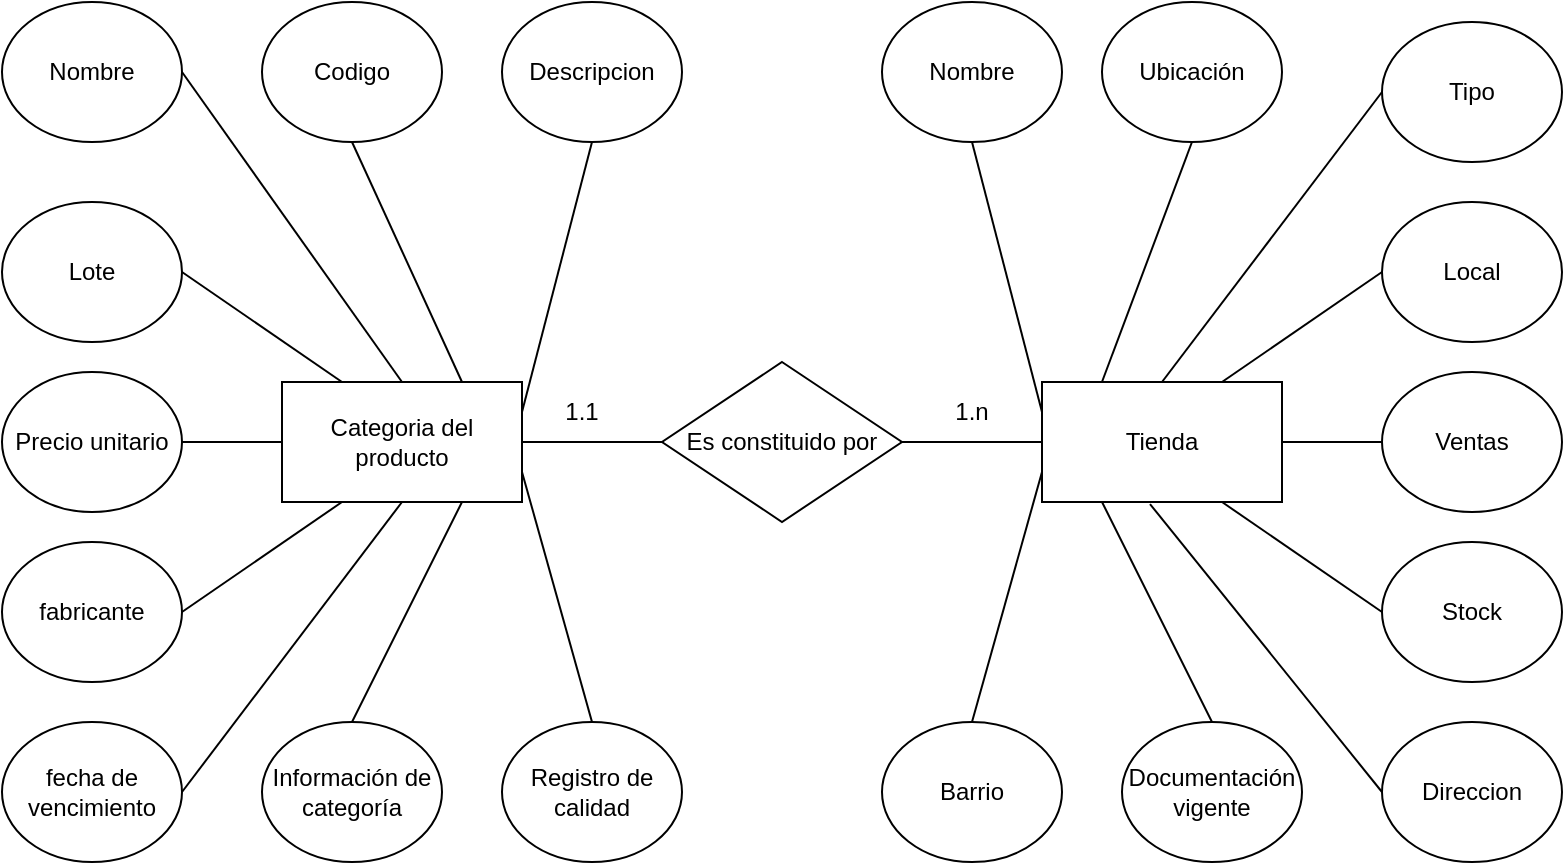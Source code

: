 <mxfile version="15.4.0" type="device"><diagram id="wcydGWsoOwyID7lZwpgv" name="Página-1"><mxGraphModel dx="1186" dy="632" grid="1" gridSize="10" guides="1" tooltips="1" connect="1" arrows="1" fold="1" page="1" pageScale="1" pageWidth="827" pageHeight="1169" math="0" shadow="0"><root><mxCell id="0"/><mxCell id="1" parent="0"/><mxCell id="p3dAvIdrreI5aOx84evi-1" value="Es constituido por" style="rhombus;whiteSpace=wrap;html=1;" vertex="1" parent="1"><mxGeometry x="360" y="280" width="120" height="80" as="geometry"/></mxCell><mxCell id="p3dAvIdrreI5aOx84evi-2" value="Categoria del producto" style="rounded=0;whiteSpace=wrap;html=1;" vertex="1" parent="1"><mxGeometry x="170" y="290" width="120" height="60" as="geometry"/></mxCell><mxCell id="p3dAvIdrreI5aOx84evi-3" value="Tienda" style="rounded=0;whiteSpace=wrap;html=1;" vertex="1" parent="1"><mxGeometry x="550" y="290" width="120" height="60" as="geometry"/></mxCell><mxCell id="p3dAvIdrreI5aOx84evi-4" value="Descripcion" style="ellipse;whiteSpace=wrap;html=1;" vertex="1" parent="1"><mxGeometry x="280" y="100" width="90" height="70" as="geometry"/></mxCell><mxCell id="p3dAvIdrreI5aOx84evi-5" value="fabricante" style="ellipse;whiteSpace=wrap;html=1;" vertex="1" parent="1"><mxGeometry x="30" y="370" width="90" height="70" as="geometry"/></mxCell><mxCell id="p3dAvIdrreI5aOx84evi-6" value="fecha de vencimiento" style="ellipse;whiteSpace=wrap;html=1;" vertex="1" parent="1"><mxGeometry x="30" y="460" width="90" height="70" as="geometry"/></mxCell><mxCell id="p3dAvIdrreI5aOx84evi-7" value="Información de categoría" style="ellipse;whiteSpace=wrap;html=1;" vertex="1" parent="1"><mxGeometry x="160" y="460" width="90" height="70" as="geometry"/></mxCell><mxCell id="p3dAvIdrreI5aOx84evi-8" value="Nombre" style="ellipse;whiteSpace=wrap;html=1;" vertex="1" parent="1"><mxGeometry x="30" y="100" width="90" height="70" as="geometry"/></mxCell><mxCell id="p3dAvIdrreI5aOx84evi-9" value="Codigo" style="ellipse;whiteSpace=wrap;html=1;" vertex="1" parent="1"><mxGeometry x="160" y="100" width="90" height="70" as="geometry"/></mxCell><mxCell id="p3dAvIdrreI5aOx84evi-10" value="Precio unitario" style="ellipse;whiteSpace=wrap;html=1;" vertex="1" parent="1"><mxGeometry x="30" y="285" width="90" height="70" as="geometry"/></mxCell><mxCell id="p3dAvIdrreI5aOx84evi-11" value="Registro de calidad" style="ellipse;whiteSpace=wrap;html=1;" vertex="1" parent="1"><mxGeometry x="280" y="460" width="90" height="70" as="geometry"/></mxCell><mxCell id="p3dAvIdrreI5aOx84evi-12" value="Lote" style="ellipse;whiteSpace=wrap;html=1;" vertex="1" parent="1"><mxGeometry x="30" y="200" width="90" height="70" as="geometry"/></mxCell><mxCell id="p3dAvIdrreI5aOx84evi-13" value="Nombre" style="ellipse;whiteSpace=wrap;html=1;" vertex="1" parent="1"><mxGeometry x="470" y="100" width="90" height="70" as="geometry"/></mxCell><mxCell id="p3dAvIdrreI5aOx84evi-14" value="Ubicación" style="ellipse;whiteSpace=wrap;html=1;" vertex="1" parent="1"><mxGeometry x="580" y="100" width="90" height="70" as="geometry"/></mxCell><mxCell id="p3dAvIdrreI5aOx84evi-15" value="Tipo" style="ellipse;whiteSpace=wrap;html=1;" vertex="1" parent="1"><mxGeometry x="720" y="110" width="90" height="70" as="geometry"/></mxCell><mxCell id="p3dAvIdrreI5aOx84evi-16" value="Local" style="ellipse;whiteSpace=wrap;html=1;" vertex="1" parent="1"><mxGeometry x="720" y="200" width="90" height="70" as="geometry"/></mxCell><mxCell id="p3dAvIdrreI5aOx84evi-17" value="Ventas" style="ellipse;whiteSpace=wrap;html=1;" vertex="1" parent="1"><mxGeometry x="720" y="285" width="90" height="70" as="geometry"/></mxCell><mxCell id="p3dAvIdrreI5aOx84evi-18" value="Barrio" style="ellipse;whiteSpace=wrap;html=1;" vertex="1" parent="1"><mxGeometry x="470" y="460" width="90" height="70" as="geometry"/></mxCell><mxCell id="p3dAvIdrreI5aOx84evi-19" value="Documentación vigente" style="ellipse;whiteSpace=wrap;html=1;" vertex="1" parent="1"><mxGeometry x="590" y="460" width="90" height="70" as="geometry"/></mxCell><mxCell id="p3dAvIdrreI5aOx84evi-20" value="Stock" style="ellipse;whiteSpace=wrap;html=1;" vertex="1" parent="1"><mxGeometry x="720" y="370" width="90" height="70" as="geometry"/></mxCell><mxCell id="p3dAvIdrreI5aOx84evi-21" value="Direccion" style="ellipse;whiteSpace=wrap;html=1;" vertex="1" parent="1"><mxGeometry x="720" y="460" width="90" height="70" as="geometry"/></mxCell><mxCell id="p3dAvIdrreI5aOx84evi-24" value="" style="endArrow=none;html=1;rounded=0;edgeStyle=elbowEdgeStyle;exitX=1;exitY=0.5;exitDx=0;exitDy=0;entryX=0;entryY=0.5;entryDx=0;entryDy=0;" edge="1" parent="1" source="p3dAvIdrreI5aOx84evi-1" target="p3dAvIdrreI5aOx84evi-3"><mxGeometry width="50" height="50" relative="1" as="geometry"><mxPoint x="640" y="320" as="sourcePoint"/><mxPoint x="530" y="320" as="targetPoint"/></mxGeometry></mxCell><mxCell id="p3dAvIdrreI5aOx84evi-25" value="1.n" style="text;html=1;strokeColor=none;fillColor=none;align=center;verticalAlign=middle;whiteSpace=wrap;rounded=0;" vertex="1" parent="1"><mxGeometry x="485" y="290" width="60" height="30" as="geometry"/></mxCell><mxCell id="p3dAvIdrreI5aOx84evi-26" value="" style="endArrow=none;html=1;rounded=0;edgeStyle=elbowEdgeStyle;exitX=1;exitY=0.5;exitDx=0;exitDy=0;" edge="1" parent="1" source="p3dAvIdrreI5aOx84evi-2"><mxGeometry width="50" height="50" relative="1" as="geometry"><mxPoint x="640" y="320" as="sourcePoint"/><mxPoint x="360" y="320" as="targetPoint"/></mxGeometry></mxCell><mxCell id="p3dAvIdrreI5aOx84evi-27" value="1.1" style="text;html=1;strokeColor=none;fillColor=none;align=center;verticalAlign=middle;whiteSpace=wrap;rounded=0;" vertex="1" parent="1"><mxGeometry x="290" y="290" width="60" height="30" as="geometry"/></mxCell><mxCell id="p3dAvIdrreI5aOx84evi-28" value="" style="endArrow=none;html=1;rounded=0;exitX=0;exitY=0.5;exitDx=0;exitDy=0;entryX=0.5;entryY=1;entryDx=0;entryDy=0;" edge="1" parent="1" source="p3dAvIdrreI5aOx84evi-27" target="p3dAvIdrreI5aOx84evi-4"><mxGeometry width="50" height="50" relative="1" as="geometry"><mxPoint x="290" y="260" as="sourcePoint"/><mxPoint x="340" y="200" as="targetPoint"/></mxGeometry></mxCell><mxCell id="p3dAvIdrreI5aOx84evi-30" value="" style="endArrow=none;html=1;rounded=0;exitX=0.75;exitY=0;exitDx=0;exitDy=0;entryX=0.5;entryY=1;entryDx=0;entryDy=0;" edge="1" parent="1" source="p3dAvIdrreI5aOx84evi-2" target="p3dAvIdrreI5aOx84evi-9"><mxGeometry width="50" height="50" relative="1" as="geometry"><mxPoint x="180" y="230" as="sourcePoint"/><mxPoint x="200" y="190" as="targetPoint"/></mxGeometry></mxCell><mxCell id="p3dAvIdrreI5aOx84evi-32" value="" style="endArrow=none;html=1;rounded=0;entryX=1;entryY=0.5;entryDx=0;entryDy=0;exitX=0.5;exitY=0;exitDx=0;exitDy=0;" edge="1" parent="1" source="p3dAvIdrreI5aOx84evi-2" target="p3dAvIdrreI5aOx84evi-8"><mxGeometry width="50" height="50" relative="1" as="geometry"><mxPoint x="230" y="288" as="sourcePoint"/><mxPoint x="550" y="290" as="targetPoint"/></mxGeometry></mxCell><mxCell id="p3dAvIdrreI5aOx84evi-33" value="" style="endArrow=none;html=1;rounded=0;exitX=1;exitY=0.5;exitDx=0;exitDy=0;entryX=0.25;entryY=0;entryDx=0;entryDy=0;" edge="1" parent="1" source="p3dAvIdrreI5aOx84evi-12" target="p3dAvIdrreI5aOx84evi-2"><mxGeometry width="50" height="50" relative="1" as="geometry"><mxPoint x="130" y="285" as="sourcePoint"/><mxPoint x="180" y="235" as="targetPoint"/></mxGeometry></mxCell><mxCell id="p3dAvIdrreI5aOx84evi-34" value="" style="endArrow=none;html=1;rounded=0;entryX=0;entryY=0.5;entryDx=0;entryDy=0;exitX=1;exitY=0.5;exitDx=0;exitDy=0;" edge="1" parent="1" source="p3dAvIdrreI5aOx84evi-10" target="p3dAvIdrreI5aOx84evi-2"><mxGeometry width="50" height="50" relative="1" as="geometry"><mxPoint x="170" y="405" as="sourcePoint"/><mxPoint x="220" y="355" as="targetPoint"/></mxGeometry></mxCell><mxCell id="p3dAvIdrreI5aOx84evi-35" value="" style="endArrow=none;html=1;rounded=0;entryX=0.25;entryY=1;entryDx=0;entryDy=0;exitX=1;exitY=0.5;exitDx=0;exitDy=0;" edge="1" parent="1" source="p3dAvIdrreI5aOx84evi-5" target="p3dAvIdrreI5aOx84evi-2"><mxGeometry width="50" height="50" relative="1" as="geometry"><mxPoint x="130" y="330" as="sourcePoint"/><mxPoint x="180" y="330" as="targetPoint"/></mxGeometry></mxCell><mxCell id="p3dAvIdrreI5aOx84evi-36" value="" style="endArrow=none;html=1;rounded=0;entryX=0.5;entryY=1;entryDx=0;entryDy=0;exitX=1;exitY=0.5;exitDx=0;exitDy=0;" edge="1" parent="1" source="p3dAvIdrreI5aOx84evi-6" target="p3dAvIdrreI5aOx84evi-2"><mxGeometry width="50" height="50" relative="1" as="geometry"><mxPoint x="140" y="340" as="sourcePoint"/><mxPoint x="190" y="340" as="targetPoint"/></mxGeometry></mxCell><mxCell id="p3dAvIdrreI5aOx84evi-37" value="" style="endArrow=none;html=1;rounded=0;entryX=0.75;entryY=1;entryDx=0;entryDy=0;exitX=0.5;exitY=0;exitDx=0;exitDy=0;" edge="1" parent="1" source="p3dAvIdrreI5aOx84evi-7" target="p3dAvIdrreI5aOx84evi-2"><mxGeometry width="50" height="50" relative="1" as="geometry"><mxPoint x="150" y="350" as="sourcePoint"/><mxPoint x="200" y="350" as="targetPoint"/></mxGeometry></mxCell><mxCell id="p3dAvIdrreI5aOx84evi-38" value="" style="endArrow=none;html=1;rounded=0;entryX=1;entryY=0.75;entryDx=0;entryDy=0;exitX=0.5;exitY=0;exitDx=0;exitDy=0;" edge="1" parent="1" source="p3dAvIdrreI5aOx84evi-11" target="p3dAvIdrreI5aOx84evi-2"><mxGeometry width="50" height="50" relative="1" as="geometry"><mxPoint x="160" y="360" as="sourcePoint"/><mxPoint x="210" y="360" as="targetPoint"/></mxGeometry></mxCell><mxCell id="p3dAvIdrreI5aOx84evi-39" value="" style="endArrow=none;html=1;rounded=0;entryX=0;entryY=0.25;entryDx=0;entryDy=0;exitX=0.5;exitY=1;exitDx=0;exitDy=0;" edge="1" parent="1" source="p3dAvIdrreI5aOx84evi-13" target="p3dAvIdrreI5aOx84evi-3"><mxGeometry width="50" height="50" relative="1" as="geometry"><mxPoint x="470" y="250" as="sourcePoint"/><mxPoint x="520" y="250" as="targetPoint"/></mxGeometry></mxCell><mxCell id="p3dAvIdrreI5aOx84evi-40" value="" style="endArrow=none;html=1;rounded=0;entryX=0;entryY=0.75;entryDx=0;entryDy=0;exitX=0.5;exitY=0;exitDx=0;exitDy=0;" edge="1" parent="1" source="p3dAvIdrreI5aOx84evi-18" target="p3dAvIdrreI5aOx84evi-3"><mxGeometry width="50" height="50" relative="1" as="geometry"><mxPoint x="525" y="180" as="sourcePoint"/><mxPoint x="560" y="315" as="targetPoint"/></mxGeometry></mxCell><mxCell id="p3dAvIdrreI5aOx84evi-41" value="" style="endArrow=none;html=1;rounded=0;entryX=0.25;entryY=0;entryDx=0;entryDy=0;exitX=0.5;exitY=1;exitDx=0;exitDy=0;" edge="1" parent="1" source="p3dAvIdrreI5aOx84evi-14" target="p3dAvIdrreI5aOx84evi-3"><mxGeometry width="50" height="50" relative="1" as="geometry"><mxPoint x="535" y="190" as="sourcePoint"/><mxPoint x="570" y="325" as="targetPoint"/></mxGeometry></mxCell><mxCell id="p3dAvIdrreI5aOx84evi-42" value="" style="endArrow=none;html=1;rounded=0;entryX=0.25;entryY=1;entryDx=0;entryDy=0;exitX=0.5;exitY=0;exitDx=0;exitDy=0;" edge="1" parent="1" source="p3dAvIdrreI5aOx84evi-19" target="p3dAvIdrreI5aOx84evi-3"><mxGeometry width="50" height="50" relative="1" as="geometry"><mxPoint x="640" y="450" as="sourcePoint"/><mxPoint x="580" y="335" as="targetPoint"/></mxGeometry></mxCell><mxCell id="p3dAvIdrreI5aOx84evi-43" value="" style="endArrow=none;html=1;rounded=0;entryX=0.5;entryY=0;entryDx=0;entryDy=0;exitX=0;exitY=0.5;exitDx=0;exitDy=0;" edge="1" parent="1" source="p3dAvIdrreI5aOx84evi-15" target="p3dAvIdrreI5aOx84evi-3"><mxGeometry width="50" height="50" relative="1" as="geometry"><mxPoint x="555" y="210" as="sourcePoint"/><mxPoint x="590" y="345" as="targetPoint"/></mxGeometry></mxCell><mxCell id="p3dAvIdrreI5aOx84evi-44" value="" style="endArrow=none;html=1;rounded=0;entryX=0.45;entryY=1.017;entryDx=0;entryDy=0;exitX=0;exitY=0.5;exitDx=0;exitDy=0;entryPerimeter=0;" edge="1" parent="1" source="p3dAvIdrreI5aOx84evi-21" target="p3dAvIdrreI5aOx84evi-3"><mxGeometry width="50" height="50" relative="1" as="geometry"><mxPoint x="565" y="220" as="sourcePoint"/><mxPoint x="600" y="355" as="targetPoint"/></mxGeometry></mxCell><mxCell id="p3dAvIdrreI5aOx84evi-45" value="" style="endArrow=none;html=1;rounded=0;entryX=0.75;entryY=0;entryDx=0;entryDy=0;exitX=0;exitY=0.5;exitDx=0;exitDy=0;" edge="1" parent="1" source="p3dAvIdrreI5aOx84evi-16" target="p3dAvIdrreI5aOx84evi-3"><mxGeometry width="50" height="50" relative="1" as="geometry"><mxPoint x="575" y="230" as="sourcePoint"/><mxPoint x="610" y="365" as="targetPoint"/></mxGeometry></mxCell><mxCell id="p3dAvIdrreI5aOx84evi-46" value="" style="endArrow=none;html=1;rounded=0;entryX=0.75;entryY=1;entryDx=0;entryDy=0;exitX=0;exitY=0.5;exitDx=0;exitDy=0;" edge="1" parent="1" source="p3dAvIdrreI5aOx84evi-20" target="p3dAvIdrreI5aOx84evi-3"><mxGeometry width="50" height="50" relative="1" as="geometry"><mxPoint x="585" y="240" as="sourcePoint"/><mxPoint x="620" y="375" as="targetPoint"/></mxGeometry></mxCell><mxCell id="p3dAvIdrreI5aOx84evi-47" value="" style="endArrow=none;html=1;rounded=0;entryX=1;entryY=0.5;entryDx=0;entryDy=0;exitX=0;exitY=0.5;exitDx=0;exitDy=0;" edge="1" parent="1" source="p3dAvIdrreI5aOx84evi-17" target="p3dAvIdrreI5aOx84evi-3"><mxGeometry width="50" height="50" relative="1" as="geometry"><mxPoint x="595" y="250" as="sourcePoint"/><mxPoint x="630" y="385" as="targetPoint"/></mxGeometry></mxCell></root></mxGraphModel></diagram></mxfile>